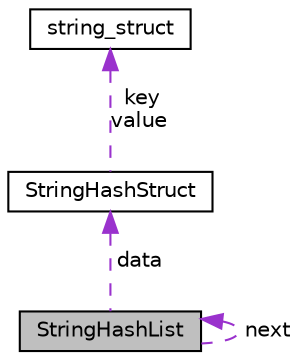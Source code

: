 digraph "StringHashList"
{
  edge [fontname="Helvetica",fontsize="10",labelfontname="Helvetica",labelfontsize="10"];
  node [fontname="Helvetica",fontsize="10",shape=record];
  Node1 [label="StringHashList",height=0.2,width=0.4,color="black", fillcolor="grey75", style="filled", fontcolor="black"];
  Node2 -> Node1 [dir="back",color="darkorchid3",fontsize="10",style="dashed",label=" data" ,fontname="Helvetica"];
  Node2 [label="StringHashStruct",height=0.2,width=0.4,color="black", fillcolor="white", style="filled",URL="$structStringHashStruct.html",tooltip="Hash element. "];
  Node3 -> Node2 [dir="back",color="darkorchid3",fontsize="10",style="dashed",label=" key\nvalue" ,fontname="Helvetica"];
  Node3 [label="string_struct",height=0.2,width=0.4,color="black", fillcolor="white", style="filled",URL="$structstring__struct.html"];
  Node1 -> Node1 [dir="back",color="darkorchid3",fontsize="10",style="dashed",label=" next" ,fontname="Helvetica"];
}

